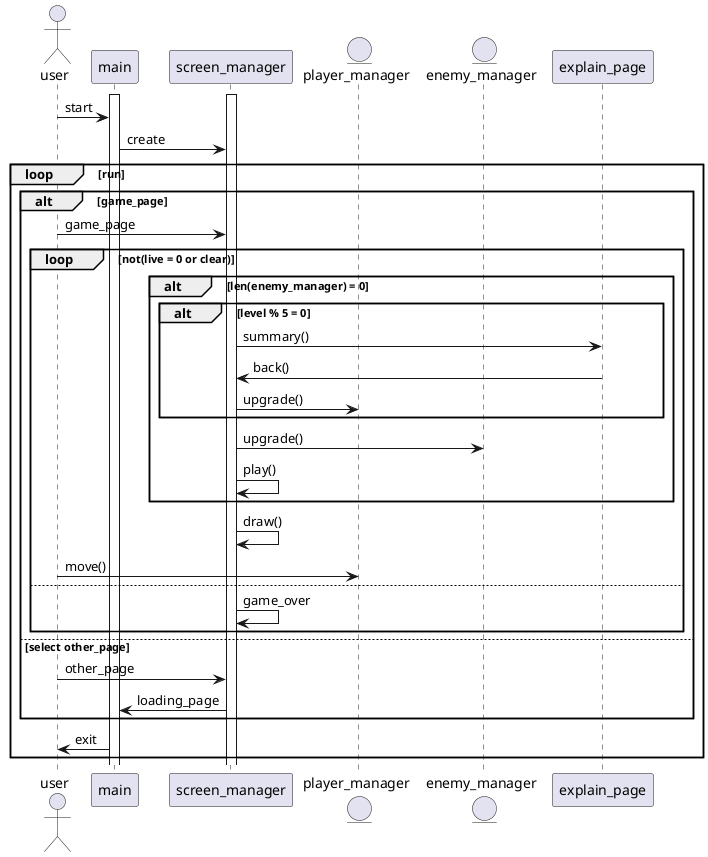 @startuml
'https://plantuml.com/sequence-diagram

actor user
activate main
activate screen_manager
entity player_manager
entity enemy_manager

user -> main: start

main -> screen_manager: create
loop run
    alt game_page
        user -> screen_manager: game_page
        loop not(live = 0 or clear)
            alt len(enemy_manager) = 0
                alt level % 5 = 0
                    screen_manager -> explain_page: summary()
                    explain_page -> screen_manager: back()
                    screen_manager -> player_manager: upgrade()
                end
                screen_manager -> enemy_manager: upgrade()
                screen_manager -> screen_manager: play()
            end
            screen_manager -> screen_manager: draw()
            user -> player_manager: move()
        else
            screen_manager -> screen_manager: game_over
        end
    else select other_page
        user -> screen_manager: other_page
        screen_manager -> main: loading_page
    end
    main -> user: exit
end


@enduml